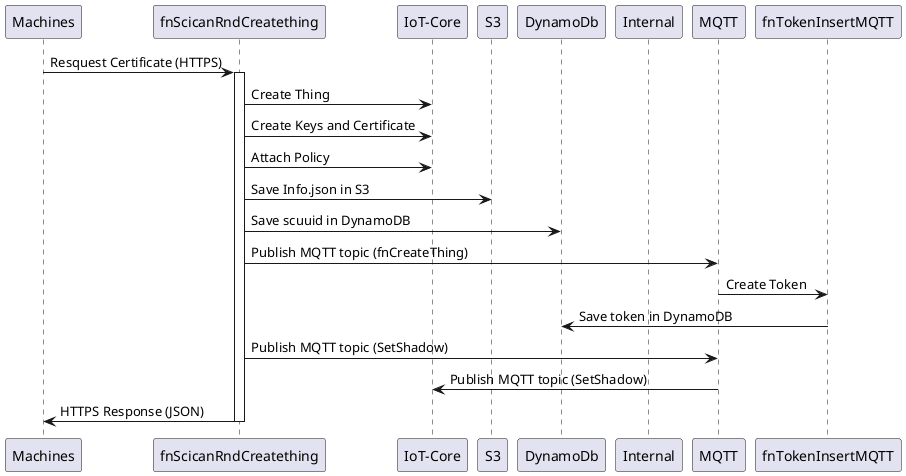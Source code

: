 @startuml
participant Machines
participant fnScicanRndCreatething
participant "IoT-Core"
participant S3
participant DynamoDb
participant Internal
participant MQTT
participant fnTokenInsertMQTT

Machines -> fnScicanRndCreatething: Resquest Certificate (HTTPS)
activate fnScicanRndCreatething
fnScicanRndCreatething -> "IoT-Core": Create Thing
fnScicanRndCreatething -> "IoT-Core": Create Keys and Certificate
fnScicanRndCreatething -> "IoT-Core": Attach Policy
fnScicanRndCreatething -> S3: Save Info.json in S3
fnScicanRndCreatething -> DynamoDb: Save scuuid in DynamoDB
fnScicanRndCreatething -> MQTT: Publish MQTT topic (fnCreateThing)
MQTT -> fnTokenInsertMQTT: Create Token
fnTokenInsertMQTT -> DynamoDb: Save token in DynamoDB
fnScicanRndCreatething -> MQTT: Publish MQTT topic (SetShadow)
MQTT -> "IoT-Core": Publish MQTT topic (SetShadow)
fnScicanRndCreatething -> Machines: HTTPS Response (JSON)
deactivate fnScicanRndCreatething
@enduml